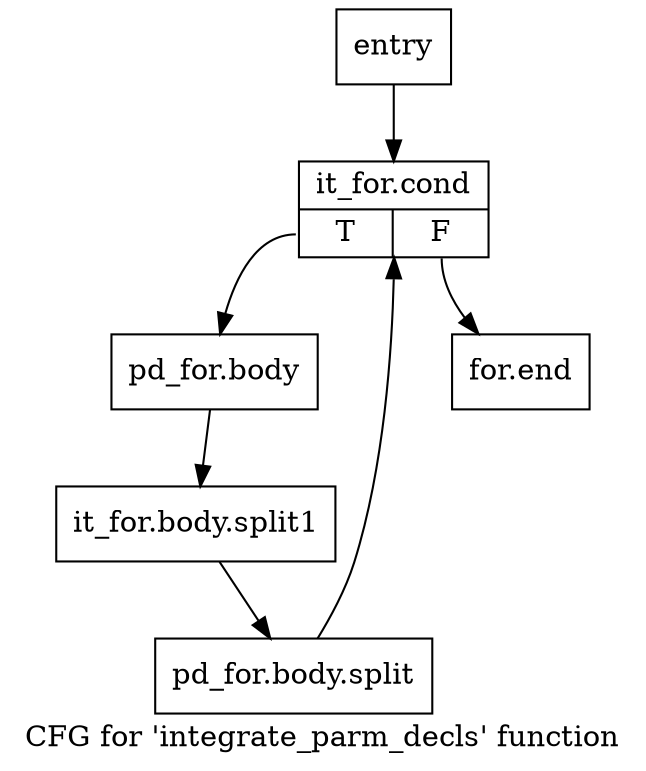 digraph "CFG for 'integrate_parm_decls' function" {
	label="CFG for 'integrate_parm_decls' function";

	Node0x7e0c760 [shape=record,label="{entry}"];
	Node0x7e0c760 -> Node0x7e0c7b0;
	Node0x7e0c7b0 [shape=record,label="{it_for.cond|{<s0>T|<s1>F}}"];
	Node0x7e0c7b0:s0 -> Node0x7e0c800;
	Node0x7e0c7b0:s1 -> Node0x7e0c850;
	Node0x7e0c800 [shape=record,label="{pd_for.body}"];
	Node0x7e0c800 -> Node0xe84b3a0;
	Node0xe84b3a0 [shape=record,label="{it_for.body.split1}"];
	Node0xe84b3a0 -> Node0xe846cc0;
	Node0xe846cc0 [shape=record,label="{pd_for.body.split}"];
	Node0xe846cc0 -> Node0x7e0c7b0;
	Node0x7e0c850 [shape=record,label="{for.end}"];
}
